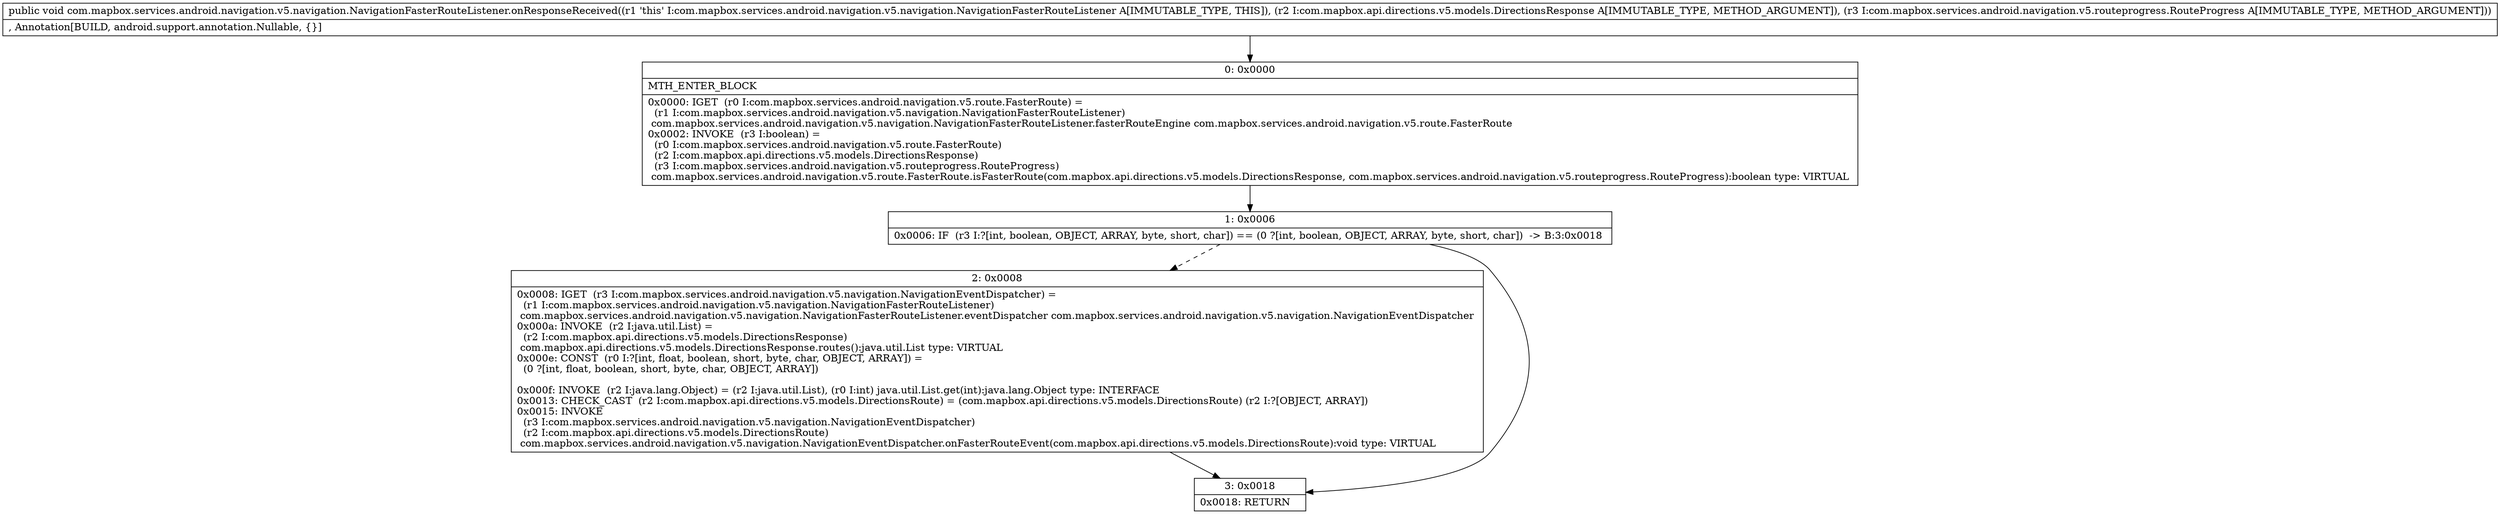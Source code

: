 digraph "CFG forcom.mapbox.services.android.navigation.v5.navigation.NavigationFasterRouteListener.onResponseReceived(Lcom\/mapbox\/api\/directions\/v5\/models\/DirectionsResponse;Lcom\/mapbox\/services\/android\/navigation\/v5\/routeprogress\/RouteProgress;)V" {
Node_0 [shape=record,label="{0\:\ 0x0000|MTH_ENTER_BLOCK\l|0x0000: IGET  (r0 I:com.mapbox.services.android.navigation.v5.route.FasterRoute) = \l  (r1 I:com.mapbox.services.android.navigation.v5.navigation.NavigationFasterRouteListener)\l com.mapbox.services.android.navigation.v5.navigation.NavigationFasterRouteListener.fasterRouteEngine com.mapbox.services.android.navigation.v5.route.FasterRoute \l0x0002: INVOKE  (r3 I:boolean) = \l  (r0 I:com.mapbox.services.android.navigation.v5.route.FasterRoute)\l  (r2 I:com.mapbox.api.directions.v5.models.DirectionsResponse)\l  (r3 I:com.mapbox.services.android.navigation.v5.routeprogress.RouteProgress)\l com.mapbox.services.android.navigation.v5.route.FasterRoute.isFasterRoute(com.mapbox.api.directions.v5.models.DirectionsResponse, com.mapbox.services.android.navigation.v5.routeprogress.RouteProgress):boolean type: VIRTUAL \l}"];
Node_1 [shape=record,label="{1\:\ 0x0006|0x0006: IF  (r3 I:?[int, boolean, OBJECT, ARRAY, byte, short, char]) == (0 ?[int, boolean, OBJECT, ARRAY, byte, short, char])  \-\> B:3:0x0018 \l}"];
Node_2 [shape=record,label="{2\:\ 0x0008|0x0008: IGET  (r3 I:com.mapbox.services.android.navigation.v5.navigation.NavigationEventDispatcher) = \l  (r1 I:com.mapbox.services.android.navigation.v5.navigation.NavigationFasterRouteListener)\l com.mapbox.services.android.navigation.v5.navigation.NavigationFasterRouteListener.eventDispatcher com.mapbox.services.android.navigation.v5.navigation.NavigationEventDispatcher \l0x000a: INVOKE  (r2 I:java.util.List) = \l  (r2 I:com.mapbox.api.directions.v5.models.DirectionsResponse)\l com.mapbox.api.directions.v5.models.DirectionsResponse.routes():java.util.List type: VIRTUAL \l0x000e: CONST  (r0 I:?[int, float, boolean, short, byte, char, OBJECT, ARRAY]) = \l  (0 ?[int, float, boolean, short, byte, char, OBJECT, ARRAY])\l \l0x000f: INVOKE  (r2 I:java.lang.Object) = (r2 I:java.util.List), (r0 I:int) java.util.List.get(int):java.lang.Object type: INTERFACE \l0x0013: CHECK_CAST  (r2 I:com.mapbox.api.directions.v5.models.DirectionsRoute) = (com.mapbox.api.directions.v5.models.DirectionsRoute) (r2 I:?[OBJECT, ARRAY]) \l0x0015: INVOKE  \l  (r3 I:com.mapbox.services.android.navigation.v5.navigation.NavigationEventDispatcher)\l  (r2 I:com.mapbox.api.directions.v5.models.DirectionsRoute)\l com.mapbox.services.android.navigation.v5.navigation.NavigationEventDispatcher.onFasterRouteEvent(com.mapbox.api.directions.v5.models.DirectionsRoute):void type: VIRTUAL \l}"];
Node_3 [shape=record,label="{3\:\ 0x0018|0x0018: RETURN   \l}"];
MethodNode[shape=record,label="{public void com.mapbox.services.android.navigation.v5.navigation.NavigationFasterRouteListener.onResponseReceived((r1 'this' I:com.mapbox.services.android.navigation.v5.navigation.NavigationFasterRouteListener A[IMMUTABLE_TYPE, THIS]), (r2 I:com.mapbox.api.directions.v5.models.DirectionsResponse A[IMMUTABLE_TYPE, METHOD_ARGUMENT]), (r3 I:com.mapbox.services.android.navigation.v5.routeprogress.RouteProgress A[IMMUTABLE_TYPE, METHOD_ARGUMENT]))  | , Annotation[BUILD, android.support.annotation.Nullable, \{\}]\l}"];
MethodNode -> Node_0;
Node_0 -> Node_1;
Node_1 -> Node_2[style=dashed];
Node_1 -> Node_3;
Node_2 -> Node_3;
}

